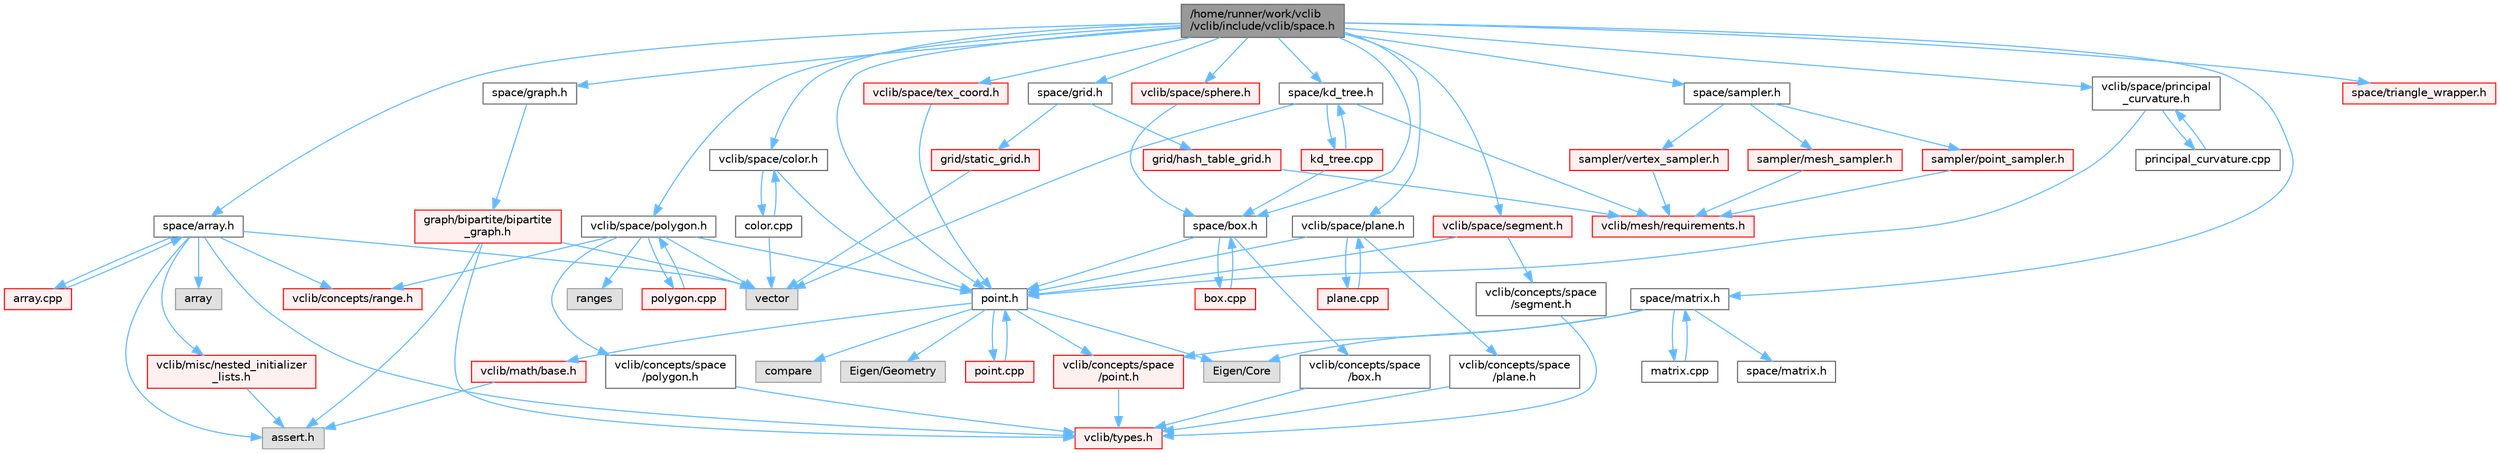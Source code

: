 digraph "/home/runner/work/vclib/vclib/include/vclib/space.h"
{
 // LATEX_PDF_SIZE
  bgcolor="transparent";
  edge [fontname=Helvetica,fontsize=10,labelfontname=Helvetica,labelfontsize=10];
  node [fontname=Helvetica,fontsize=10,shape=box,height=0.2,width=0.4];
  Node1 [label="/home/runner/work/vclib\l/vclib/include/vclib/space.h",height=0.2,width=0.4,color="gray40", fillcolor="grey60", style="filled", fontcolor="black",tooltip=" "];
  Node1 -> Node2 [color="steelblue1",style="solid"];
  Node2 [label="space/array.h",height=0.2,width=0.4,color="grey40", fillcolor="white", style="filled",URL="$array_8h.html",tooltip=" "];
  Node2 -> Node3 [color="steelblue1",style="solid"];
  Node3 [label="assert.h",height=0.2,width=0.4,color="grey60", fillcolor="#E0E0E0", style="filled",tooltip=" "];
  Node2 -> Node4 [color="steelblue1",style="solid"];
  Node4 [label="array",height=0.2,width=0.4,color="grey60", fillcolor="#E0E0E0", style="filled",tooltip=" "];
  Node2 -> Node5 [color="steelblue1",style="solid"];
  Node5 [label="vector",height=0.2,width=0.4,color="grey60", fillcolor="#E0E0E0", style="filled",tooltip=" "];
  Node2 -> Node6 [color="steelblue1",style="solid"];
  Node6 [label="vclib/concepts/range.h",height=0.2,width=0.4,color="red", fillcolor="#FFF0F0", style="filled",URL="$range_8h.html",tooltip=" "];
  Node2 -> Node65 [color="steelblue1",style="solid"];
  Node65 [label="vclib/misc/nested_initializer\l_lists.h",height=0.2,width=0.4,color="red", fillcolor="#FFF0F0", style="filled",URL="$nested__initializer__lists_8h.html",tooltip=" "];
  Node65 -> Node3 [color="steelblue1",style="solid"];
  Node2 -> Node18 [color="steelblue1",style="solid"];
  Node18 [label="vclib/types.h",height=0.2,width=0.4,color="red", fillcolor="#FFF0F0", style="filled",URL="$types_8h.html",tooltip=" "];
  Node2 -> Node71 [color="steelblue1",style="solid"];
  Node71 [label="array.cpp",height=0.2,width=0.4,color="red", fillcolor="#FFF0F0", style="filled",URL="$array_8cpp.html",tooltip=" "];
  Node71 -> Node2 [color="steelblue1",style="solid"];
  Node1 -> Node73 [color="steelblue1",style="solid"];
  Node73 [label="space/box.h",height=0.2,width=0.4,color="grey40", fillcolor="white", style="filled",URL="$space_2box_8h.html",tooltip=" "];
  Node73 -> Node74 [color="steelblue1",style="solid"];
  Node74 [label="vclib/concepts/space\l/box.h",height=0.2,width=0.4,color="grey40", fillcolor="white", style="filled",URL="$concepts_2space_2box_8h.html",tooltip=" "];
  Node74 -> Node18 [color="steelblue1",style="solid"];
  Node73 -> Node33 [color="steelblue1",style="solid"];
  Node33 [label="point.h",height=0.2,width=0.4,color="grey40", fillcolor="white", style="filled",URL="$space_2point_8h.html",tooltip=" "];
  Node33 -> Node34 [color="steelblue1",style="solid"];
  Node34 [label="compare",height=0.2,width=0.4,color="grey60", fillcolor="#E0E0E0", style="filled",tooltip=" "];
  Node33 -> Node35 [color="steelblue1",style="solid"];
  Node35 [label="Eigen/Core",height=0.2,width=0.4,color="grey60", fillcolor="#E0E0E0", style="filled",tooltip=" "];
  Node33 -> Node36 [color="steelblue1",style="solid"];
  Node36 [label="Eigen/Geometry",height=0.2,width=0.4,color="grey60", fillcolor="#E0E0E0", style="filled",tooltip=" "];
  Node33 -> Node37 [color="steelblue1",style="solid"];
  Node37 [label="vclib/concepts/space\l/point.h",height=0.2,width=0.4,color="red", fillcolor="#FFF0F0", style="filled",URL="$concepts_2space_2point_8h.html",tooltip=" "];
  Node37 -> Node18 [color="steelblue1",style="solid"];
  Node33 -> Node40 [color="steelblue1",style="solid"];
  Node40 [label="vclib/math/base.h",height=0.2,width=0.4,color="red", fillcolor="#FFF0F0", style="filled",URL="$math_2base_8h.html",tooltip=" "];
  Node40 -> Node3 [color="steelblue1",style="solid"];
  Node33 -> Node43 [color="steelblue1",style="solid"];
  Node43 [label="point.cpp",height=0.2,width=0.4,color="red", fillcolor="#FFF0F0", style="filled",URL="$point_8cpp.html",tooltip=" "];
  Node43 -> Node33 [color="steelblue1",style="solid"];
  Node73 -> Node75 [color="steelblue1",style="solid"];
  Node75 [label="box.cpp",height=0.2,width=0.4,color="red", fillcolor="#FFF0F0", style="filled",URL="$box_8cpp.html",tooltip=" "];
  Node75 -> Node73 [color="steelblue1",style="solid"];
  Node1 -> Node32 [color="steelblue1",style="solid"];
  Node32 [label="vclib/space/color.h",height=0.2,width=0.4,color="grey40", fillcolor="white", style="filled",URL="$space_2color_8h.html",tooltip=" "];
  Node32 -> Node33 [color="steelblue1",style="solid"];
  Node32 -> Node46 [color="steelblue1",style="solid"];
  Node46 [label="color.cpp",height=0.2,width=0.4,color="grey40", fillcolor="white", style="filled",URL="$space_2color_8cpp.html",tooltip=" "];
  Node46 -> Node32 [color="steelblue1",style="solid"];
  Node46 -> Node5 [color="steelblue1",style="solid"];
  Node1 -> Node78 [color="steelblue1",style="solid"];
  Node78 [label="space/graph.h",height=0.2,width=0.4,color="grey40", fillcolor="white", style="filled",URL="$graph_8h.html",tooltip=" "];
  Node78 -> Node79 [color="steelblue1",style="solid"];
  Node79 [label="graph/bipartite/bipartite\l_graph.h",height=0.2,width=0.4,color="red", fillcolor="#FFF0F0", style="filled",URL="$bipartite__graph_8h.html",tooltip=" "];
  Node79 -> Node3 [color="steelblue1",style="solid"];
  Node79 -> Node5 [color="steelblue1",style="solid"];
  Node79 -> Node18 [color="steelblue1",style="solid"];
  Node1 -> Node92 [color="steelblue1",style="solid"];
  Node92 [label="space/grid.h",height=0.2,width=0.4,color="grey40", fillcolor="white", style="filled",URL="$grid_8h.html",tooltip=" "];
  Node92 -> Node93 [color="steelblue1",style="solid"];
  Node93 [label="grid/hash_table_grid.h",height=0.2,width=0.4,color="red", fillcolor="#FFF0F0", style="filled",URL="$hash__table__grid_8h.html",tooltip=" "];
  Node93 -> Node95 [color="steelblue1",style="solid"];
  Node95 [label="vclib/mesh/requirements.h",height=0.2,width=0.4,color="red", fillcolor="#FFF0F0", style="filled",URL="$requirements_8h.html",tooltip=" "];
  Node92 -> Node265 [color="steelblue1",style="solid"];
  Node265 [label="grid/static_grid.h",height=0.2,width=0.4,color="red", fillcolor="#FFF0F0", style="filled",URL="$static__grid_8h.html",tooltip=" "];
  Node265 -> Node5 [color="steelblue1",style="solid"];
  Node1 -> Node270 [color="steelblue1",style="solid"];
  Node270 [label="space/kd_tree.h",height=0.2,width=0.4,color="grey40", fillcolor="white", style="filled",URL="$kd__tree_8h.html",tooltip=" "];
  Node270 -> Node95 [color="steelblue1",style="solid"];
  Node270 -> Node5 [color="steelblue1",style="solid"];
  Node270 -> Node271 [color="steelblue1",style="solid"];
  Node271 [label="kd_tree.cpp",height=0.2,width=0.4,color="red", fillcolor="#FFF0F0", style="filled",URL="$kd__tree_8cpp.html",tooltip=" "];
  Node271 -> Node270 [color="steelblue1",style="solid"];
  Node271 -> Node73 [color="steelblue1",style="solid"];
  Node1 -> Node273 [color="steelblue1",style="solid"];
  Node273 [label="space/matrix.h",height=0.2,width=0.4,color="grey40", fillcolor="white", style="filled",URL="$space_2matrix_8h.html",tooltip=" "];
  Node273 -> Node35 [color="steelblue1",style="solid"];
  Node273 -> Node249 [color="steelblue1",style="solid"];
  Node249 [label="space/matrix.h",height=0.2,width=0.4,color="grey40", fillcolor="white", style="filled",URL="$concepts_2space_2matrix_8h.html",tooltip=" "];
  Node273 -> Node37 [color="steelblue1",style="solid"];
  Node273 -> Node274 [color="steelblue1",style="solid"];
  Node274 [label="matrix.cpp",height=0.2,width=0.4,color="grey40", fillcolor="white", style="filled",URL="$matrix_8cpp.html",tooltip=" "];
  Node274 -> Node273 [color="steelblue1",style="solid"];
  Node1 -> Node229 [color="steelblue1",style="solid"];
  Node229 [label="vclib/space/plane.h",height=0.2,width=0.4,color="grey40", fillcolor="white", style="filled",URL="$space_2plane_8h.html",tooltip=" "];
  Node229 -> Node230 [color="steelblue1",style="solid"];
  Node230 [label="vclib/concepts/space\l/plane.h",height=0.2,width=0.4,color="grey40", fillcolor="white", style="filled",URL="$concepts_2space_2plane_8h.html",tooltip=" "];
  Node230 -> Node18 [color="steelblue1",style="solid"];
  Node229 -> Node33 [color="steelblue1",style="solid"];
  Node229 -> Node231 [color="steelblue1",style="solid"];
  Node231 [label="plane.cpp",height=0.2,width=0.4,color="red", fillcolor="#FFF0F0", style="filled",URL="$plane_8cpp.html",tooltip=" "];
  Node231 -> Node229 [color="steelblue1",style="solid"];
  Node1 -> Node33 [color="steelblue1",style="solid"];
  Node1 -> Node236 [color="steelblue1",style="solid"];
  Node236 [label="vclib/space/polygon.h",height=0.2,width=0.4,color="grey40", fillcolor="white", style="filled",URL="$space_2polygon_8h.html",tooltip=" "];
  Node236 -> Node13 [color="steelblue1",style="solid"];
  Node13 [label="ranges",height=0.2,width=0.4,color="grey60", fillcolor="#E0E0E0", style="filled",tooltip=" "];
  Node236 -> Node5 [color="steelblue1",style="solid"];
  Node236 -> Node237 [color="steelblue1",style="solid"];
  Node237 [label="vclib/concepts/space\l/polygon.h",height=0.2,width=0.4,color="grey40", fillcolor="white", style="filled",URL="$concepts_2space_2polygon_8h.html",tooltip=" "];
  Node237 -> Node18 [color="steelblue1",style="solid"];
  Node236 -> Node6 [color="steelblue1",style="solid"];
  Node236 -> Node33 [color="steelblue1",style="solid"];
  Node236 -> Node238 [color="steelblue1",style="solid"];
  Node238 [label="polygon.cpp",height=0.2,width=0.4,color="red", fillcolor="#FFF0F0", style="filled",URL="$polygon_8cpp.html",tooltip=" "];
  Node238 -> Node236 [color="steelblue1",style="solid"];
  Node1 -> Node148 [color="steelblue1",style="solid"];
  Node148 [label="vclib/space/principal\l_curvature.h",height=0.2,width=0.4,color="grey40", fillcolor="white", style="filled",URL="$space_2principal__curvature_8h.html",tooltip=" "];
  Node148 -> Node33 [color="steelblue1",style="solid"];
  Node148 -> Node149 [color="steelblue1",style="solid"];
  Node149 [label="principal_curvature.cpp",height=0.2,width=0.4,color="grey40", fillcolor="white", style="filled",URL="$space_2principal__curvature_8cpp.html",tooltip=" "];
  Node149 -> Node148 [color="steelblue1",style="solid"];
  Node1 -> Node275 [color="steelblue1",style="solid"];
  Node275 [label="space/sampler.h",height=0.2,width=0.4,color="grey40", fillcolor="white", style="filled",URL="$space_2sampler_8h.html",tooltip=" "];
  Node275 -> Node276 [color="steelblue1",style="solid"];
  Node276 [label="sampler/mesh_sampler.h",height=0.2,width=0.4,color="red", fillcolor="#FFF0F0", style="filled",URL="$mesh__sampler_8h.html",tooltip=" "];
  Node276 -> Node95 [color="steelblue1",style="solid"];
  Node275 -> Node287 [color="steelblue1",style="solid"];
  Node287 [label="sampler/point_sampler.h",height=0.2,width=0.4,color="red", fillcolor="#FFF0F0", style="filled",URL="$point__sampler_8h.html",tooltip=" "];
  Node287 -> Node95 [color="steelblue1",style="solid"];
  Node275 -> Node289 [color="steelblue1",style="solid"];
  Node289 [label="sampler/vertex_sampler.h",height=0.2,width=0.4,color="red", fillcolor="#FFF0F0", style="filled",URL="$vertex__sampler_8h.html",tooltip=" "];
  Node289 -> Node95 [color="steelblue1",style="solid"];
  Node1 -> Node210 [color="steelblue1",style="solid"];
  Node210 [label="vclib/space/segment.h",height=0.2,width=0.4,color="red", fillcolor="#FFF0F0", style="filled",URL="$space_2segment_8h.html",tooltip=" "];
  Node210 -> Node211 [color="steelblue1",style="solid"];
  Node211 [label="vclib/concepts/space\l/segment.h",height=0.2,width=0.4,color="grey40", fillcolor="white", style="filled",URL="$concepts_2space_2segment_8h.html",tooltip=" "];
  Node211 -> Node18 [color="steelblue1",style="solid"];
  Node210 -> Node33 [color="steelblue1",style="solid"];
  Node1 -> Node213 [color="steelblue1",style="solid"];
  Node213 [label="vclib/space/sphere.h",height=0.2,width=0.4,color="red", fillcolor="#FFF0F0", style="filled",URL="$space_2sphere_8h.html",tooltip=" "];
  Node213 -> Node73 [color="steelblue1",style="solid"];
  Node1 -> Node159 [color="steelblue1",style="solid"];
  Node159 [label="vclib/space/tex_coord.h",height=0.2,width=0.4,color="red", fillcolor="#FFF0F0", style="filled",URL="$space_2tex__coord_8h.html",tooltip=" "];
  Node159 -> Node33 [color="steelblue1",style="solid"];
  Node1 -> Node291 [color="steelblue1",style="solid"];
  Node291 [label="space/triangle_wrapper.h",height=0.2,width=0.4,color="red", fillcolor="#FFF0F0", style="filled",URL="$triangle__wrapper_8h.html",tooltip=" "];
}
